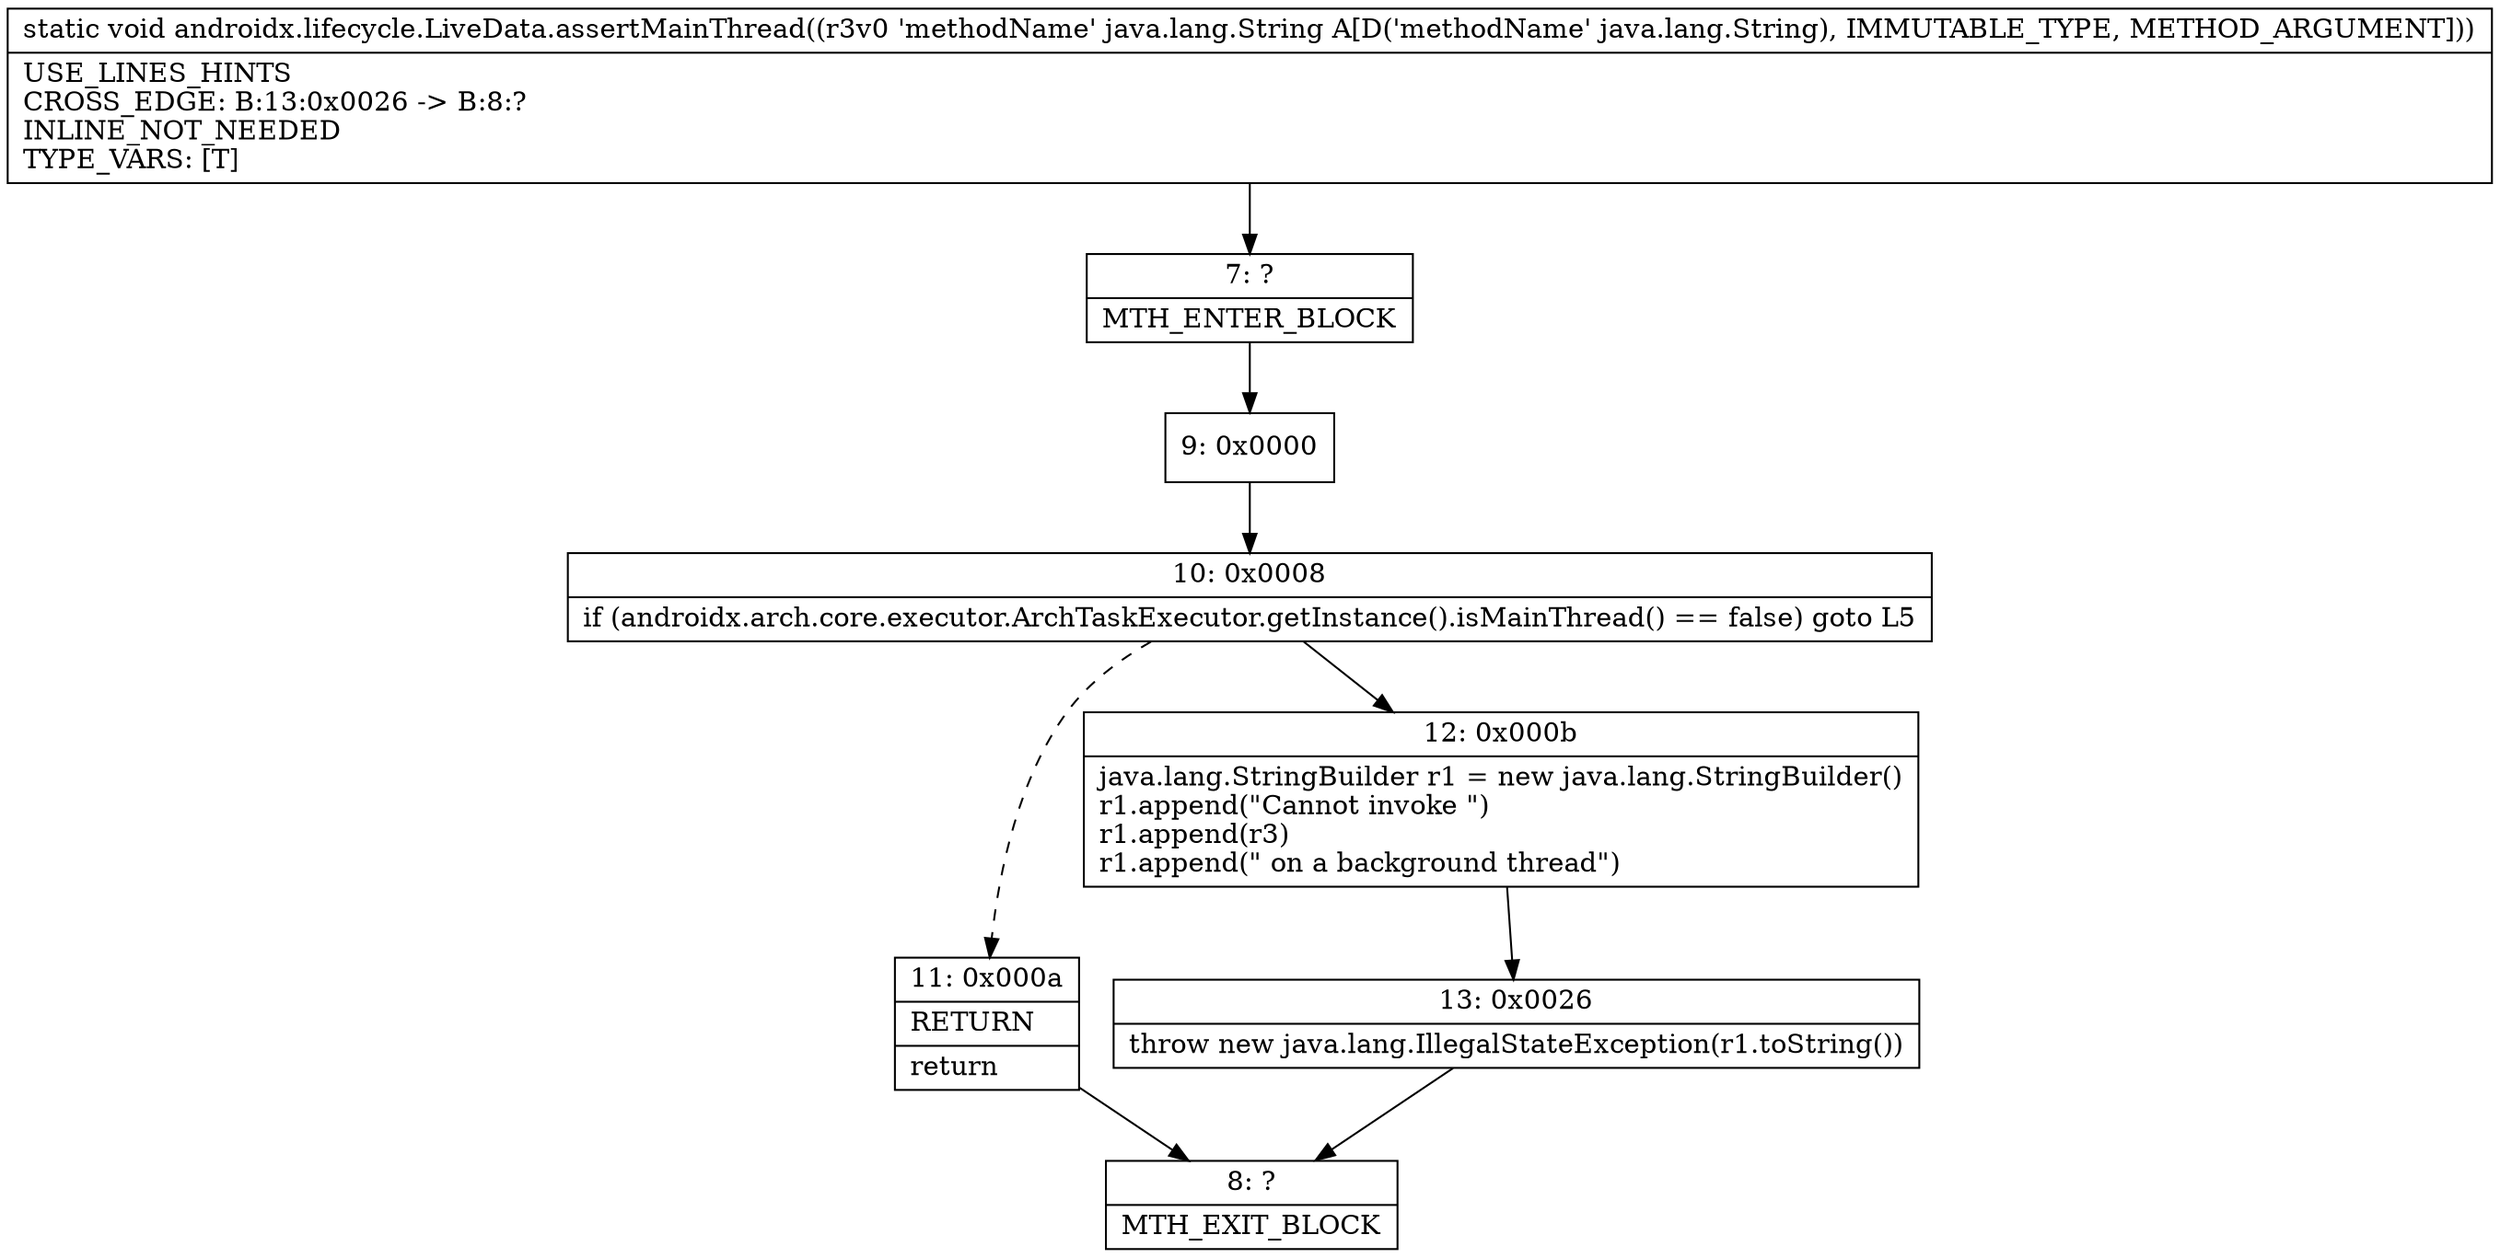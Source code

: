 digraph "CFG forandroidx.lifecycle.LiveData.assertMainThread(Ljava\/lang\/String;)V" {
Node_7 [shape=record,label="{7\:\ ?|MTH_ENTER_BLOCK\l}"];
Node_9 [shape=record,label="{9\:\ 0x0000}"];
Node_10 [shape=record,label="{10\:\ 0x0008|if (androidx.arch.core.executor.ArchTaskExecutor.getInstance().isMainThread() == false) goto L5\l}"];
Node_11 [shape=record,label="{11\:\ 0x000a|RETURN\l|return\l}"];
Node_8 [shape=record,label="{8\:\ ?|MTH_EXIT_BLOCK\l}"];
Node_12 [shape=record,label="{12\:\ 0x000b|java.lang.StringBuilder r1 = new java.lang.StringBuilder()\lr1.append(\"Cannot invoke \")\lr1.append(r3)\lr1.append(\" on a background thread\")\l}"];
Node_13 [shape=record,label="{13\:\ 0x0026|throw new java.lang.IllegalStateException(r1.toString())\l}"];
MethodNode[shape=record,label="{static void androidx.lifecycle.LiveData.assertMainThread((r3v0 'methodName' java.lang.String A[D('methodName' java.lang.String), IMMUTABLE_TYPE, METHOD_ARGUMENT]))  | USE_LINES_HINTS\lCROSS_EDGE: B:13:0x0026 \-\> B:8:?\lINLINE_NOT_NEEDED\lTYPE_VARS: [T]\l}"];
MethodNode -> Node_7;Node_7 -> Node_9;
Node_9 -> Node_10;
Node_10 -> Node_11[style=dashed];
Node_10 -> Node_12;
Node_11 -> Node_8;
Node_12 -> Node_13;
Node_13 -> Node_8;
}

